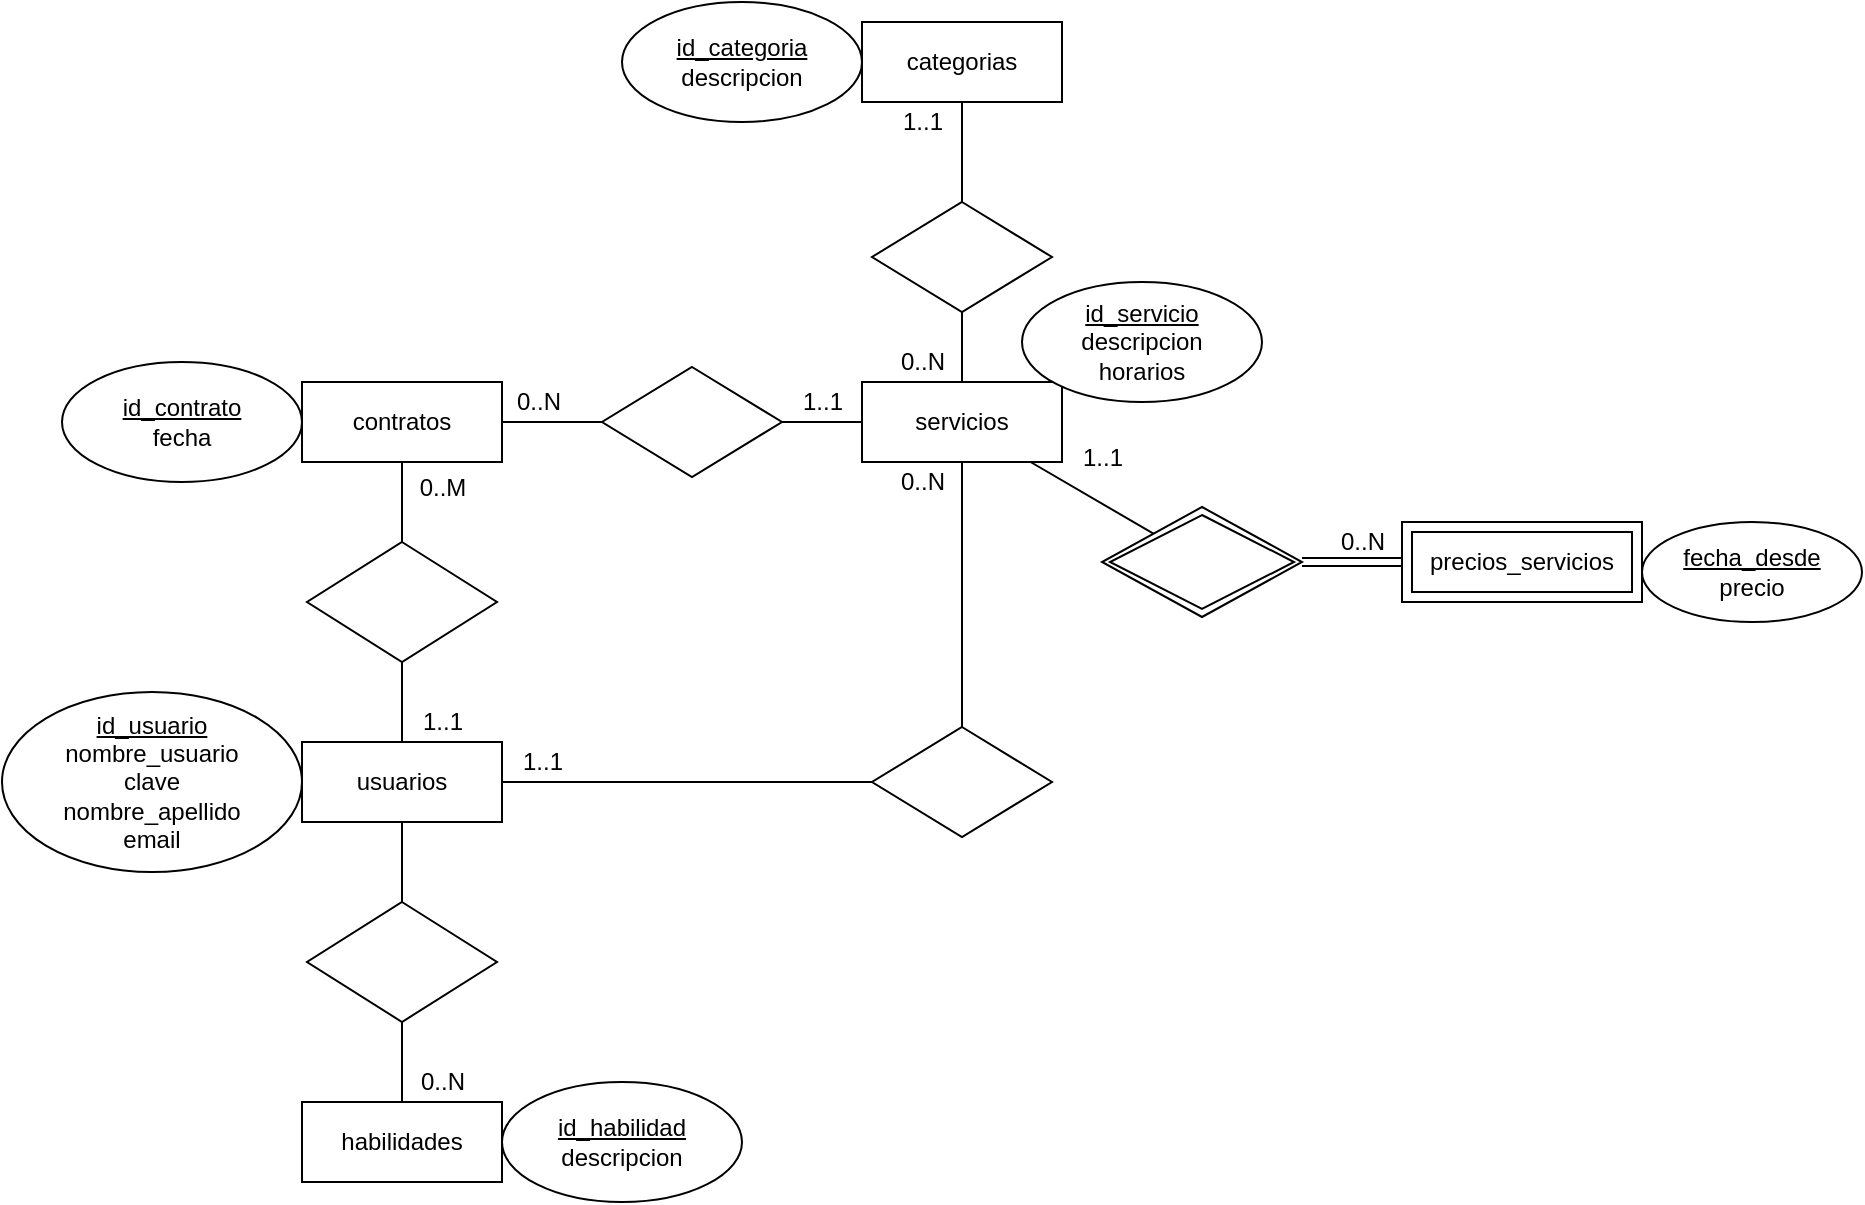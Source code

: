 <mxfile version="13.6.2" type="device"><diagram id="R2lEEEUBdFMjLlhIrx00" name="Page-1"><mxGraphModel dx="1278" dy="1707" grid="1" gridSize="10" guides="1" tooltips="1" connect="1" arrows="1" fold="1" page="1" pageScale="1" pageWidth="850" pageHeight="1100" math="0" shadow="0" extFonts="Permanent Marker^https://fonts.googleapis.com/css?family=Permanent+Marker"><root><mxCell id="0"/><mxCell id="1" parent="0"/><mxCell id="_VR-xkWOjnDLIgYAaCfq-1" value="usuarios" style="whiteSpace=wrap;html=1;align=center;" vertex="1" parent="1"><mxGeometry x="190" y="320" width="100" height="40" as="geometry"/></mxCell><mxCell id="_VR-xkWOjnDLIgYAaCfq-2" value="&lt;u&gt;id_usuario&lt;br&gt;&lt;/u&gt;nombre_usuario&lt;br&gt;clave&lt;br&gt;nombre_apellido&lt;br&gt;email" style="ellipse;whiteSpace=wrap;html=1;align=center;" vertex="1" parent="1"><mxGeometry x="40" y="295" width="150" height="90" as="geometry"/></mxCell><mxCell id="_VR-xkWOjnDLIgYAaCfq-3" value="servicios" style="whiteSpace=wrap;html=1;align=center;" vertex="1" parent="1"><mxGeometry x="470" y="140" width="100" height="40" as="geometry"/></mxCell><mxCell id="_VR-xkWOjnDLIgYAaCfq-4" value="habilidades" style="whiteSpace=wrap;html=1;align=center;" vertex="1" parent="1"><mxGeometry x="190" y="500" width="100" height="40" as="geometry"/></mxCell><mxCell id="_VR-xkWOjnDLIgYAaCfq-5" value="categorias" style="whiteSpace=wrap;html=1;align=center;" vertex="1" parent="1"><mxGeometry x="470" y="-40" width="100" height="40" as="geometry"/></mxCell><mxCell id="_VR-xkWOjnDLIgYAaCfq-7" value="&lt;u&gt;id_categoria&lt;br&gt;&lt;/u&gt;descripcion" style="ellipse;whiteSpace=wrap;html=1;align=center;" vertex="1" parent="1"><mxGeometry x="350" y="-50" width="120" height="60" as="geometry"/></mxCell><mxCell id="_VR-xkWOjnDLIgYAaCfq-8" value="&lt;u&gt;id_servicio&lt;br&gt;&lt;/u&gt;descripcion&lt;br&gt;horarios" style="ellipse;whiteSpace=wrap;html=1;align=center;" vertex="1" parent="1"><mxGeometry x="550" y="90" width="120" height="60" as="geometry"/></mxCell><mxCell id="_VR-xkWOjnDLIgYAaCfq-9" value="&lt;u&gt;id_habilidad&lt;br&gt;&lt;/u&gt;descripcion" style="ellipse;whiteSpace=wrap;html=1;align=center;" vertex="1" parent="1"><mxGeometry x="290" y="490" width="120" height="60" as="geometry"/></mxCell><mxCell id="_VR-xkWOjnDLIgYAaCfq-10" value="precios_servicios" style="shape=ext;margin=3;double=1;whiteSpace=wrap;html=1;align=center;" vertex="1" parent="1"><mxGeometry x="740" y="210" width="120" height="40" as="geometry"/></mxCell><mxCell id="_VR-xkWOjnDLIgYAaCfq-11" value="&lt;u&gt;fecha_desde&lt;br&gt;&lt;/u&gt;precio" style="ellipse;whiteSpace=wrap;html=1;align=center;" vertex="1" parent="1"><mxGeometry x="860" y="210" width="110" height="50" as="geometry"/></mxCell><mxCell id="_VR-xkWOjnDLIgYAaCfq-12" value="contratos" style="whiteSpace=wrap;html=1;align=center;" vertex="1" parent="1"><mxGeometry x="190" y="140" width="100" height="40" as="geometry"/></mxCell><mxCell id="_VR-xkWOjnDLIgYAaCfq-13" value="&lt;u&gt;id_contrato&lt;br&gt;&lt;/u&gt;fecha" style="ellipse;whiteSpace=wrap;html=1;align=center;" vertex="1" parent="1"><mxGeometry x="70" y="130" width="120" height="60" as="geometry"/></mxCell><mxCell id="_VR-xkWOjnDLIgYAaCfq-17" value="" style="shape=rhombus;perimeter=rhombusPerimeter;whiteSpace=wrap;html=1;align=center;" vertex="1" parent="1"><mxGeometry x="192.5" y="220" width="95" height="60" as="geometry"/></mxCell><mxCell id="_VR-xkWOjnDLIgYAaCfq-18" value="" style="endArrow=none;html=1;rounded=0;" edge="1" parent="1" source="_VR-xkWOjnDLIgYAaCfq-12" target="_VR-xkWOjnDLIgYAaCfq-17"><mxGeometry relative="1" as="geometry"><mxPoint x="226" y="170" as="sourcePoint"/><mxPoint x="205.455" y="272.727" as="targetPoint"/></mxGeometry></mxCell><mxCell id="_VR-xkWOjnDLIgYAaCfq-19" value="" style="endArrow=none;html=1;rounded=0;" edge="1" parent="1" source="_VR-xkWOjnDLIgYAaCfq-1" target="_VR-xkWOjnDLIgYAaCfq-17"><mxGeometry relative="1" as="geometry"><mxPoint x="248.462" y="170" as="sourcePoint"/><mxPoint x="331.053" y="259.474" as="targetPoint"/></mxGeometry></mxCell><mxCell id="_VR-xkWOjnDLIgYAaCfq-20" value="" style="shape=rhombus;perimeter=rhombusPerimeter;whiteSpace=wrap;html=1;align=center;" vertex="1" parent="1"><mxGeometry x="340" y="132.5" width="90" height="55" as="geometry"/></mxCell><mxCell id="_VR-xkWOjnDLIgYAaCfq-21" value="" style="endArrow=none;html=1;rounded=0;" edge="1" parent="1" source="_VR-xkWOjnDLIgYAaCfq-3" target="_VR-xkWOjnDLIgYAaCfq-20"><mxGeometry relative="1" as="geometry"><mxPoint x="275" y="190" as="sourcePoint"/><mxPoint x="316.818" y="294.545" as="targetPoint"/></mxGeometry></mxCell><mxCell id="_VR-xkWOjnDLIgYAaCfq-22" value="" style="endArrow=none;html=1;rounded=0;" edge="1" parent="1" source="_VR-xkWOjnDLIgYAaCfq-20" target="_VR-xkWOjnDLIgYAaCfq-12"><mxGeometry relative="1" as="geometry"><mxPoint x="485" y="195.312" as="sourcePoint"/><mxPoint x="413.503" y="188.61" as="targetPoint"/></mxGeometry></mxCell><mxCell id="_VR-xkWOjnDLIgYAaCfq-23" value="" style="shape=rhombus;perimeter=rhombusPerimeter;whiteSpace=wrap;html=1;align=center;" vertex="1" parent="1"><mxGeometry x="475" y="312.5" width="90" height="55" as="geometry"/></mxCell><mxCell id="_VR-xkWOjnDLIgYAaCfq-24" value="" style="endArrow=none;html=1;rounded=0;" edge="1" parent="1" source="_VR-xkWOjnDLIgYAaCfq-3" target="_VR-xkWOjnDLIgYAaCfq-23"><mxGeometry relative="1" as="geometry"><mxPoint x="480" y="170" as="sourcePoint"/><mxPoint x="440" y="170" as="targetPoint"/></mxGeometry></mxCell><mxCell id="_VR-xkWOjnDLIgYAaCfq-25" value="" style="endArrow=none;html=1;rounded=0;" edge="1" parent="1" source="_VR-xkWOjnDLIgYAaCfq-1" target="_VR-xkWOjnDLIgYAaCfq-23"><mxGeometry relative="1" as="geometry"><mxPoint x="519.444" y="190" as="sourcePoint"/><mxPoint x="445.974" y="329.207" as="targetPoint"/></mxGeometry></mxCell><mxCell id="_VR-xkWOjnDLIgYAaCfq-26" value="" style="shape=rhombus;perimeter=rhombusPerimeter;whiteSpace=wrap;html=1;align=center;" vertex="1" parent="1"><mxGeometry x="192.5" y="400" width="95" height="60" as="geometry"/></mxCell><mxCell id="_VR-xkWOjnDLIgYAaCfq-27" value="" style="endArrow=none;html=1;rounded=0;" edge="1" parent="1" source="_VR-xkWOjnDLIgYAaCfq-1" target="_VR-xkWOjnDLIgYAaCfq-26"><mxGeometry relative="1" as="geometry"><mxPoint x="300" y="350" as="sourcePoint"/><mxPoint x="485" y="350" as="targetPoint"/></mxGeometry></mxCell><mxCell id="_VR-xkWOjnDLIgYAaCfq-28" value="" style="endArrow=none;html=1;rounded=0;" edge="1" parent="1" source="_VR-xkWOjnDLIgYAaCfq-4" target="_VR-xkWOjnDLIgYAaCfq-26"><mxGeometry relative="1" as="geometry"><mxPoint x="250" y="370" as="sourcePoint"/><mxPoint x="250" y="400" as="targetPoint"/></mxGeometry></mxCell><mxCell id="_VR-xkWOjnDLIgYAaCfq-29" value="" style="shape=rhombus;perimeter=rhombusPerimeter;whiteSpace=wrap;html=1;align=center;" vertex="1" parent="1"><mxGeometry x="475" y="50" width="90" height="55" as="geometry"/></mxCell><mxCell id="_VR-xkWOjnDLIgYAaCfq-30" value="" style="endArrow=none;html=1;rounded=0;" edge="1" parent="1" source="_VR-xkWOjnDLIgYAaCfq-5" target="_VR-xkWOjnDLIgYAaCfq-29"><mxGeometry relative="1" as="geometry"><mxPoint x="510" y="149" as="sourcePoint"/><mxPoint x="497.271" y="0.388" as="targetPoint"/></mxGeometry></mxCell><mxCell id="_VR-xkWOjnDLIgYAaCfq-31" value="" style="endArrow=none;html=1;rounded=0;" edge="1" parent="1" source="_VR-xkWOjnDLIgYAaCfq-29" target="_VR-xkWOjnDLIgYAaCfq-3"><mxGeometry relative="1" as="geometry"><mxPoint x="540" y="200" as="sourcePoint"/><mxPoint x="540" y="332.5" as="targetPoint"/></mxGeometry></mxCell><mxCell id="_VR-xkWOjnDLIgYAaCfq-32" value="" style="shape=rhombus;double=1;perimeter=rhombusPerimeter;whiteSpace=wrap;html=1;align=center;" vertex="1" parent="1"><mxGeometry x="590" y="202.5" width="100" height="55" as="geometry"/></mxCell><mxCell id="_VR-xkWOjnDLIgYAaCfq-33" value="" style="endArrow=none;html=1;rounded=0;" edge="1" parent="1" source="_VR-xkWOjnDLIgYAaCfq-3" target="_VR-xkWOjnDLIgYAaCfq-32"><mxGeometry relative="1" as="geometry"><mxPoint x="530" y="190" as="sourcePoint"/><mxPoint x="530" y="322.5" as="targetPoint"/></mxGeometry></mxCell><mxCell id="_VR-xkWOjnDLIgYAaCfq-34" value="" style="endArrow=none;html=1;rounded=0;shape=link;" edge="1" parent="1" source="_VR-xkWOjnDLIgYAaCfq-10" target="_VR-xkWOjnDLIgYAaCfq-32"><mxGeometry relative="1" as="geometry"><mxPoint x="544.884" y="190" as="sourcePoint"/><mxPoint x="595.479" y="257.987" as="targetPoint"/></mxGeometry></mxCell><mxCell id="_VR-xkWOjnDLIgYAaCfq-36" value="0..N" style="text;html=1;align=center;verticalAlign=middle;resizable=0;points=[];autosize=1;" vertex="1" parent="1"><mxGeometry x="240" y="480" width="40" height="20" as="geometry"/></mxCell><mxCell id="_VR-xkWOjnDLIgYAaCfq-37" value="1..1" style="text;html=1;align=center;verticalAlign=middle;resizable=0;points=[];autosize=1;" vertex="1" parent="1"><mxGeometry x="290" y="320" width="40" height="20" as="geometry"/></mxCell><mxCell id="_VR-xkWOjnDLIgYAaCfq-38" value="0..N" style="text;html=1;align=center;verticalAlign=middle;resizable=0;points=[];autosize=1;" vertex="1" parent="1"><mxGeometry x="480" y="180" width="40" height="20" as="geometry"/></mxCell><mxCell id="_VR-xkWOjnDLIgYAaCfq-39" value="1..1" style="text;html=1;align=center;verticalAlign=middle;resizable=0;points=[];autosize=1;" vertex="1" parent="1"><mxGeometry x="240" y="300" width="40" height="20" as="geometry"/></mxCell><mxCell id="_VR-xkWOjnDLIgYAaCfq-40" value="0..M" style="text;html=1;align=center;verticalAlign=middle;resizable=0;points=[];autosize=1;" vertex="1" parent="1"><mxGeometry x="240" y="182.5" width="40" height="20" as="geometry"/></mxCell><mxCell id="_VR-xkWOjnDLIgYAaCfq-41" value="1..1" style="text;html=1;align=center;verticalAlign=middle;resizable=0;points=[];autosize=1;" vertex="1" parent="1"><mxGeometry x="430" y="140" width="40" height="20" as="geometry"/></mxCell><mxCell id="_VR-xkWOjnDLIgYAaCfq-42" value="0..N" style="text;html=1;align=center;verticalAlign=middle;resizable=0;points=[];autosize=1;" vertex="1" parent="1"><mxGeometry x="287.5" y="140" width="40" height="20" as="geometry"/></mxCell><mxCell id="_VR-xkWOjnDLIgYAaCfq-46" value="1..1" style="text;html=1;align=center;verticalAlign=middle;resizable=0;points=[];autosize=1;" vertex="1" parent="1"><mxGeometry x="480" width="40" height="20" as="geometry"/></mxCell><mxCell id="_VR-xkWOjnDLIgYAaCfq-47" value="0..N" style="text;html=1;align=center;verticalAlign=middle;resizable=0;points=[];autosize=1;" vertex="1" parent="1"><mxGeometry x="480" y="120" width="40" height="20" as="geometry"/></mxCell><mxCell id="_VR-xkWOjnDLIgYAaCfq-48" value="1..1" style="text;html=1;align=center;verticalAlign=middle;resizable=0;points=[];autosize=1;" vertex="1" parent="1"><mxGeometry x="570" y="167.5" width="40" height="20" as="geometry"/></mxCell><mxCell id="_VR-xkWOjnDLIgYAaCfq-49" value="0..N" style="text;html=1;align=center;verticalAlign=middle;resizable=0;points=[];autosize=1;" vertex="1" parent="1"><mxGeometry x="700" y="210" width="40" height="20" as="geometry"/></mxCell></root></mxGraphModel></diagram></mxfile>